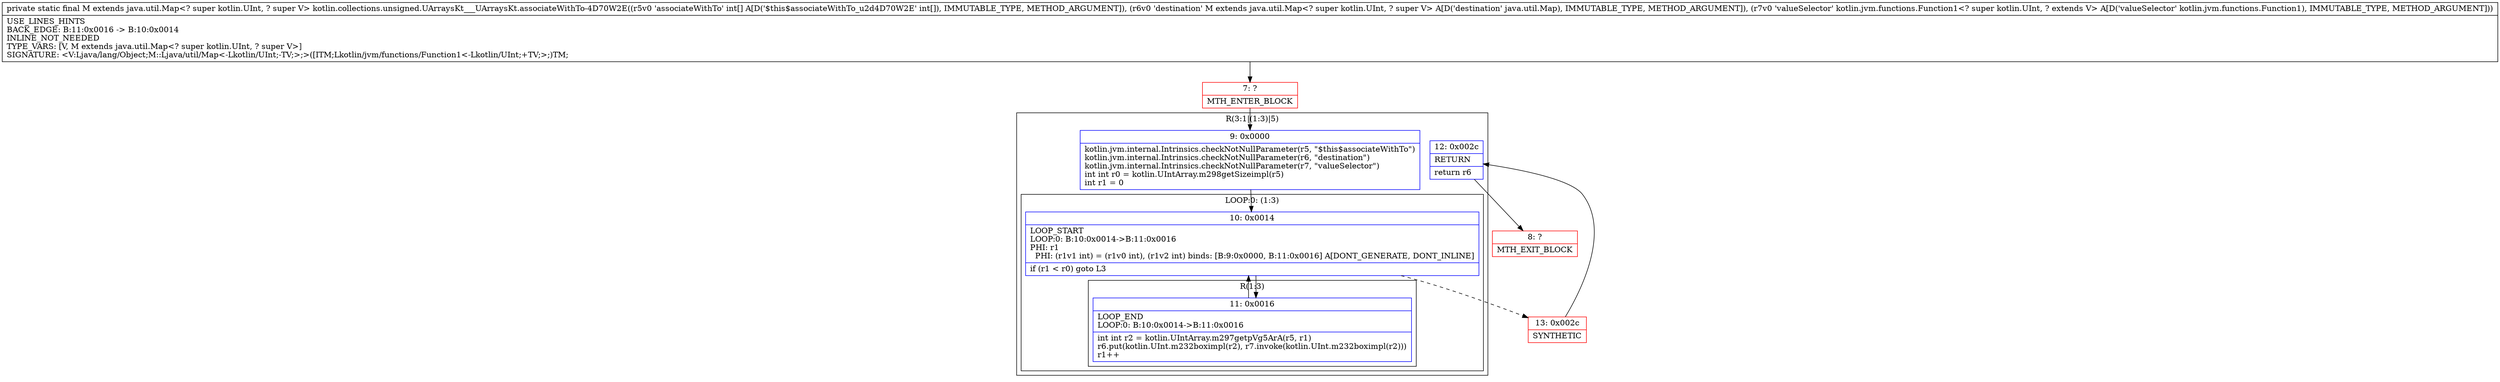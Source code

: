 digraph "CFG forkotlin.collections.unsigned.UArraysKt___UArraysKt.associateWithTo\-4D70W2E([ILjava\/util\/Map;Lkotlin\/jvm\/functions\/Function1;)Ljava\/util\/Map;" {
subgraph cluster_Region_1788426641 {
label = "R(3:1|(1:3)|5)";
node [shape=record,color=blue];
Node_9 [shape=record,label="{9\:\ 0x0000|kotlin.jvm.internal.Intrinsics.checkNotNullParameter(r5, \"$this$associateWithTo\")\lkotlin.jvm.internal.Intrinsics.checkNotNullParameter(r6, \"destination\")\lkotlin.jvm.internal.Intrinsics.checkNotNullParameter(r7, \"valueSelector\")\lint int r0 = kotlin.UIntArray.m298getSizeimpl(r5)\lint r1 = 0\l}"];
subgraph cluster_LoopRegion_2045219739 {
label = "LOOP:0: (1:3)";
node [shape=record,color=blue];
Node_10 [shape=record,label="{10\:\ 0x0014|LOOP_START\lLOOP:0: B:10:0x0014\-\>B:11:0x0016\lPHI: r1 \l  PHI: (r1v1 int) = (r1v0 int), (r1v2 int) binds: [B:9:0x0000, B:11:0x0016] A[DONT_GENERATE, DONT_INLINE]\l|if (r1 \< r0) goto L3\l}"];
subgraph cluster_Region_1747139496 {
label = "R(1:3)";
node [shape=record,color=blue];
Node_11 [shape=record,label="{11\:\ 0x0016|LOOP_END\lLOOP:0: B:10:0x0014\-\>B:11:0x0016\l|int int r2 = kotlin.UIntArray.m297getpVg5ArA(r5, r1)\lr6.put(kotlin.UInt.m232boximpl(r2), r7.invoke(kotlin.UInt.m232boximpl(r2)))\lr1++\l}"];
}
}
Node_12 [shape=record,label="{12\:\ 0x002c|RETURN\l|return r6\l}"];
}
Node_7 [shape=record,color=red,label="{7\:\ ?|MTH_ENTER_BLOCK\l}"];
Node_13 [shape=record,color=red,label="{13\:\ 0x002c|SYNTHETIC\l}"];
Node_8 [shape=record,color=red,label="{8\:\ ?|MTH_EXIT_BLOCK\l}"];
MethodNode[shape=record,label="{private static final M extends java.util.Map\<? super kotlin.UInt, ? super V\> kotlin.collections.unsigned.UArraysKt___UArraysKt.associateWithTo\-4D70W2E((r5v0 'associateWithTo' int[] A[D('$this$associateWithTo_u2d4D70W2E' int[]), IMMUTABLE_TYPE, METHOD_ARGUMENT]), (r6v0 'destination' M extends java.util.Map\<? super kotlin.UInt, ? super V\> A[D('destination' java.util.Map), IMMUTABLE_TYPE, METHOD_ARGUMENT]), (r7v0 'valueSelector' kotlin.jvm.functions.Function1\<? super kotlin.UInt, ? extends V\> A[D('valueSelector' kotlin.jvm.functions.Function1), IMMUTABLE_TYPE, METHOD_ARGUMENT]))  | USE_LINES_HINTS\lBACK_EDGE: B:11:0x0016 \-\> B:10:0x0014\lINLINE_NOT_NEEDED\lTYPE_VARS: [V, M extends java.util.Map\<? super kotlin.UInt, ? super V\>]\lSIGNATURE: \<V:Ljava\/lang\/Object;M::Ljava\/util\/Map\<\-Lkotlin\/UInt;\-TV;\>;\>([ITM;Lkotlin\/jvm\/functions\/Function1\<\-Lkotlin\/UInt;+TV;\>;)TM;\l}"];
MethodNode -> Node_7;Node_9 -> Node_10;
Node_10 -> Node_11;
Node_10 -> Node_13[style=dashed];
Node_11 -> Node_10;
Node_12 -> Node_8;
Node_7 -> Node_9;
Node_13 -> Node_12;
}


